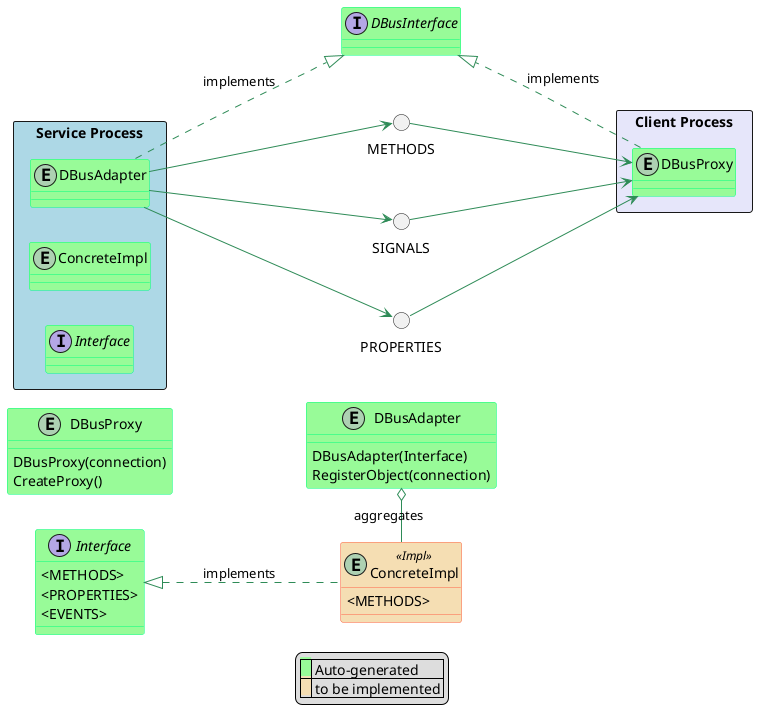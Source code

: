 @startuml
skinparam class {
BackgroundColor PaleGreen
ArrowColor SeaGreen
BorderColor SpringGreen
BackgroundColor<<Impl>> Wheat
BorderColor<<Impl>> Tomato
}

package "Client Process" <<Rectangle>> #Lavender {
  entity DBusProxy
}

package "Service Process" <<Rectangle>> #LightBlue {
  entity DBusAdapter
  entity ConcreteImpl
  interface Interface
}

interface Interface {
 <METHODS>
 <PROPERTIES>
 <EVENTS>
}

left to right direction

together {
interface DBusInterface
() METHODS
() SIGNALS
() PROPERTIES
}

DBusAdapter ..|> DBusInterface: implements
DBusAdapter --> METHODS
DBusAdapter --> SIGNALS
DBusAdapter --> PROPERTIES

DBusProxy ..|> DBusInterface: implements
METHODS --> DBusProxy 
SIGNALS --> DBusProxy 
PROPERTIES --> DBusProxy


entity DBusAdapter {
 DBusAdapter(Interface)
 RegisterObject(connection)
}

entity DBusProxy {
 DBusProxy(connection)
 CreateProxy()
}

entity ConcreteImpl <<Impl>> {
 <METHODS>
}


Interface <|.. ConcreteImpl : implements
DBusAdapter o- ConcreteImpl: aggregates


legend
|<back:PaleGreen>   </back>| Auto-generated |
|<back:Wheat>   </back>| to be implemented |
endlegend

@enduml